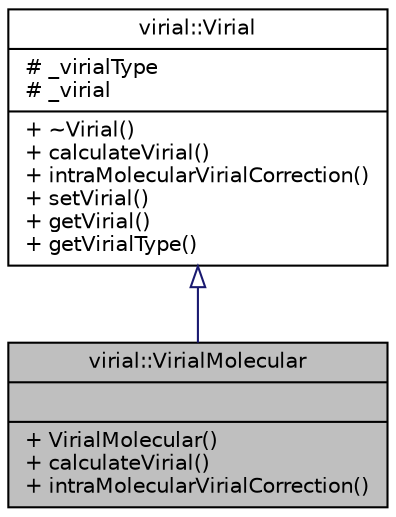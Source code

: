 digraph "virial::VirialMolecular"
{
 // LATEX_PDF_SIZE
  edge [fontname="Helvetica",fontsize="10",labelfontname="Helvetica",labelfontsize="10"];
  node [fontname="Helvetica",fontsize="10",shape=record];
  Node1 [label="{virial::VirialMolecular\n||+ VirialMolecular()\l+ calculateVirial()\l+ intraMolecularVirialCorrection()\l}",height=0.2,width=0.4,color="black", fillcolor="grey75", style="filled", fontcolor="black",tooltip="Class for virial calculation of molecular systems."];
  Node2 -> Node1 [dir="back",color="midnightblue",fontsize="10",style="solid",arrowtail="onormal",fontname="Helvetica"];
  Node2 [label="{virial::Virial\n|# _virialType\l# _virial\l|+ ~Virial()\l+ calculateVirial()\l+ intraMolecularVirialCorrection()\l+ setVirial()\l+ getVirial()\l+ getVirialType()\l}",height=0.2,width=0.4,color="black", fillcolor="white", style="filled",URL="$classvirial_1_1Virial.html",tooltip="Base class for virial calculation."];
}
